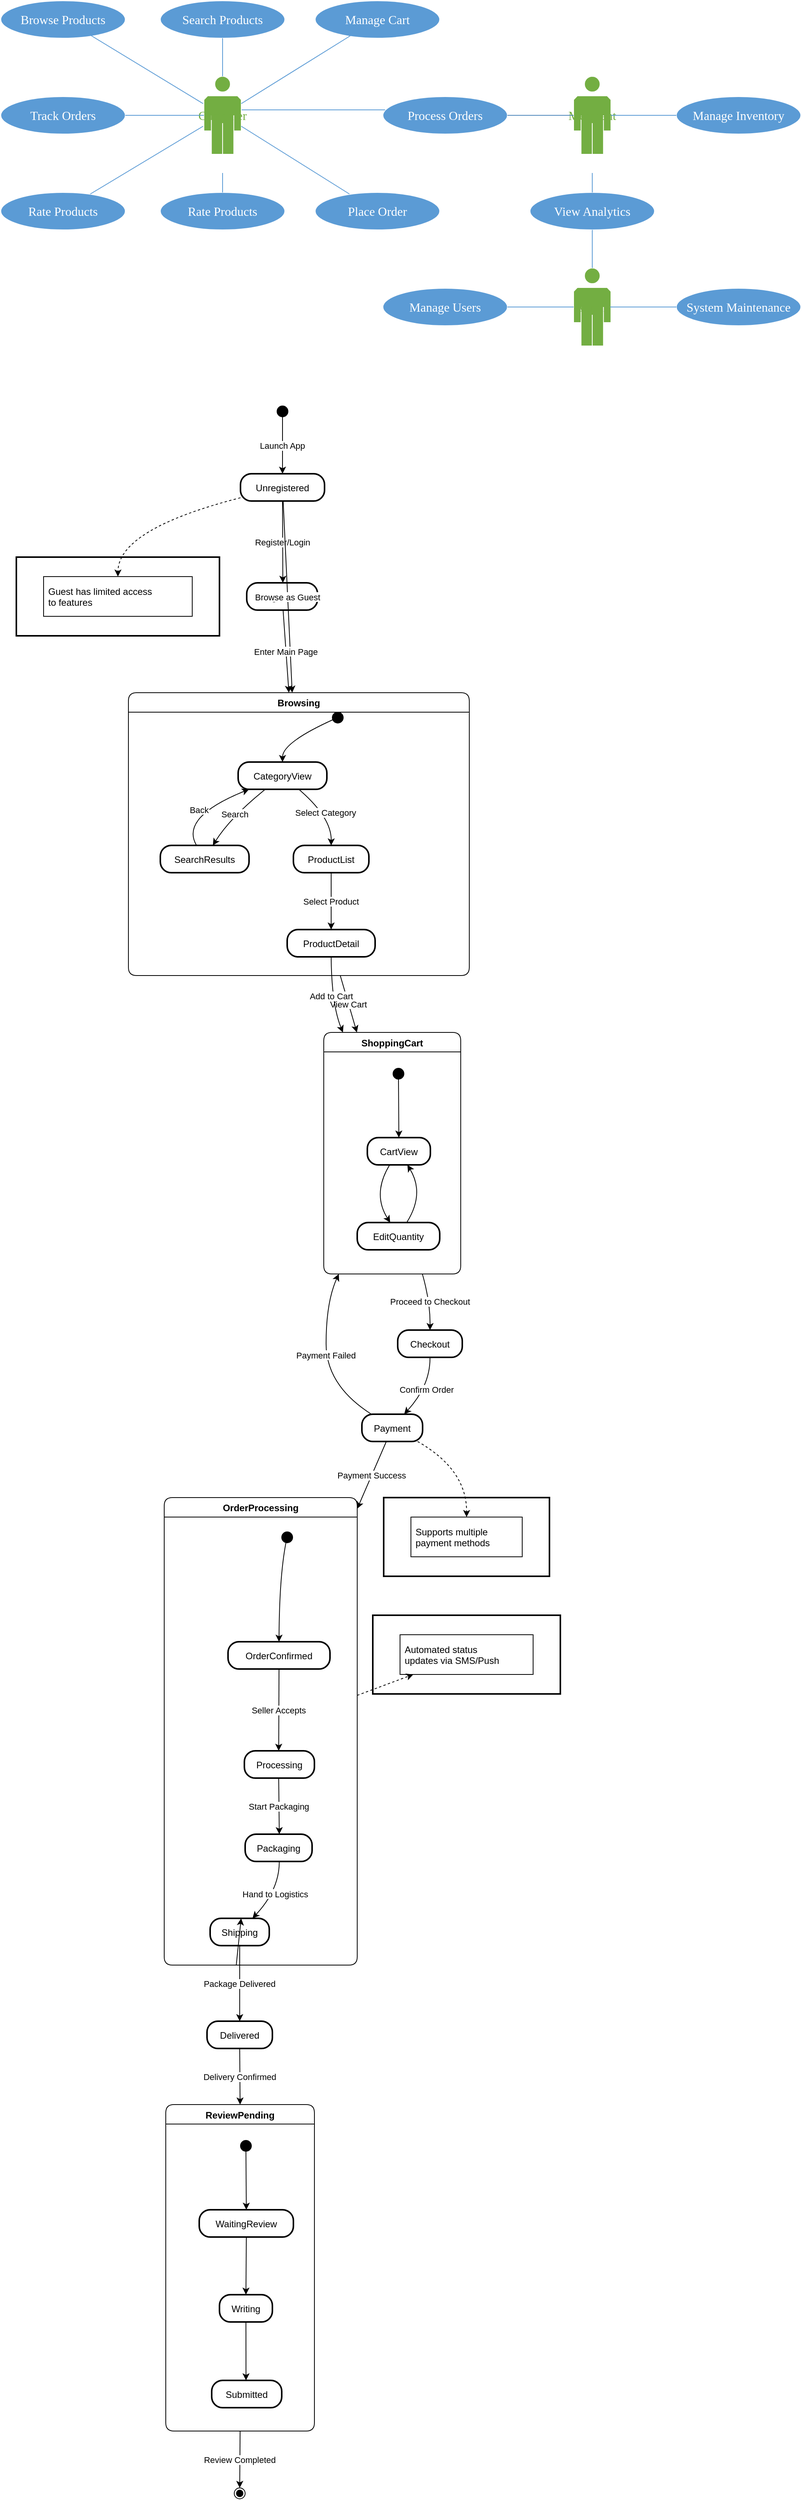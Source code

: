 <mxfile version="24.8.2">
  <diagram name="第 1 页" id="wwY3xmJCHLe45yV9o_6J">
    <mxGraphModel dx="1260" dy="1036" grid="1" gridSize="10" guides="1" tooltips="1" connect="1" arrows="1" fold="1" page="1" pageScale="1" pageWidth="827" pageHeight="1169" math="0" shadow="0">
      <root>
        <mxCell id="0" />
        <mxCell id="1" parent="0" />
        <mxCell id="V42VJBwkG84j1yjDxVRs-54" style="vsdxID=21;fillColor=none;gradientColor=none;shape=stencil(TY1LDoAgDAWvQnoBcOGu9C4kVCEqEMDf7Y2wYfkmeTNYnEksSs1x49vb6jT44Dj7CoRLzLzmeAZLmEx1hEe8WDwaFIhXw6xAEu4+NDapkcp+6OZ/jzLZsvQB);strokeColor=#5b9bd5;labelBackgroundColor=#ffffff;rounded=0;html=1;whiteSpace=wrap;" parent="1" vertex="1">
          <mxGeometry x="1340" y="700" width="201" height="20" as="geometry" />
        </mxCell>
        <mxCell id="imO23gWqiiUHGOybNOLo-2" value="" style="ellipse;fillColor=strokeColor;" vertex="1" parent="1">
          <mxGeometry x="1395" y="1090" width="14" height="14" as="geometry" />
        </mxCell>
        <mxCell id="imO23gWqiiUHGOybNOLo-3" value="Unregistered" style="rounded=1;arcSize=40;strokeWidth=2" vertex="1" parent="1">
          <mxGeometry x="1348" y="1177" width="108" height="35" as="geometry" />
        </mxCell>
        <mxCell id="imO23gWqiiUHGOybNOLo-4" value="Registered" style="rounded=1;arcSize=40;strokeWidth=2" vertex="1" parent="1">
          <mxGeometry x="1356" y="1317" width="91" height="35" as="geometry" />
        </mxCell>
        <mxCell id="imO23gWqiiUHGOybNOLo-5" value="Browsing" style="swimlane;fontStyle=1;align=center;verticalAlign=middle;startSize=25;container=0;collapsible=0;rounded=1;arcSize=14;dropTarget=0;" vertex="1" parent="1">
          <mxGeometry x="1204" y="1458" width="438" height="363" as="geometry" />
        </mxCell>
        <mxCell id="imO23gWqiiUHGOybNOLo-6" value="" style="ellipse;fillColor=strokeColor;" vertex="1" parent="1">
          <mxGeometry x="1466" y="1483" width="14" height="14" as="geometry" />
        </mxCell>
        <mxCell id="imO23gWqiiUHGOybNOLo-7" value="CategoryView" style="rounded=1;arcSize=40;strokeWidth=2" vertex="1" parent="1">
          <mxGeometry x="1345" y="1547" width="114" height="35" as="geometry" />
        </mxCell>
        <mxCell id="imO23gWqiiUHGOybNOLo-8" value="SearchResults" style="rounded=1;arcSize=40;strokeWidth=2" vertex="1" parent="1">
          <mxGeometry x="1245" y="1654" width="114" height="35" as="geometry" />
        </mxCell>
        <mxCell id="imO23gWqiiUHGOybNOLo-9" value="ProductList" style="rounded=1;arcSize=40;strokeWidth=2" vertex="1" parent="1">
          <mxGeometry x="1416" y="1654" width="97" height="35" as="geometry" />
        </mxCell>
        <mxCell id="imO23gWqiiUHGOybNOLo-10" value="ProductDetail" style="rounded=1;arcSize=40;strokeWidth=2" vertex="1" parent="1">
          <mxGeometry x="1408" y="1762" width="113" height="35" as="geometry" />
        </mxCell>
        <mxCell id="imO23gWqiiUHGOybNOLo-11" value="ShoppingCart" style="swimlane;fontStyle=1;align=center;verticalAlign=middle;startSize=25;container=0;collapsible=0;rounded=1;arcSize=14;dropTarget=0;verticalAlign=top;" vertex="1" parent="1">
          <mxGeometry x="1455" y="1894" width="176" height="310" as="geometry" />
        </mxCell>
        <mxCell id="imO23gWqiiUHGOybNOLo-12" value="" style="ellipse;fillColor=strokeColor;" vertex="1" parent="imO23gWqiiUHGOybNOLo-11">
          <mxGeometry x="89" y="46" width="14" height="14" as="geometry" />
        </mxCell>
        <mxCell id="imO23gWqiiUHGOybNOLo-13" value="CartView" style="rounded=1;arcSize=40;strokeWidth=2" vertex="1" parent="imO23gWqiiUHGOybNOLo-11">
          <mxGeometry x="56" y="135" width="81" height="35" as="geometry" />
        </mxCell>
        <mxCell id="imO23gWqiiUHGOybNOLo-14" value="EditQuantity" style="rounded=1;arcSize=40;strokeWidth=2" vertex="1" parent="imO23gWqiiUHGOybNOLo-11">
          <mxGeometry x="43" y="244" width="106" height="35" as="geometry" />
        </mxCell>
        <mxCell id="imO23gWqiiUHGOybNOLo-15" value="" style="curved=1;startArrow=none;;exitX=0.51;exitY=0.96;entryX=0.5;entryY=-0.01;rounded=0;" edge="1" parent="imO23gWqiiUHGOybNOLo-11" source="imO23gWqiiUHGOybNOLo-12" target="imO23gWqiiUHGOybNOLo-13">
          <mxGeometry relative="1" as="geometry">
            <Array as="points" />
          </mxGeometry>
        </mxCell>
        <mxCell id="imO23gWqiiUHGOybNOLo-16" value="" style="curved=1;startArrow=none;;exitX=0.36;exitY=0.98;entryX=0.4;entryY=0;rounded=0;" edge="1" parent="imO23gWqiiUHGOybNOLo-11" source="imO23gWqiiUHGOybNOLo-13" target="imO23gWqiiUHGOybNOLo-14">
          <mxGeometry relative="1" as="geometry">
            <Array as="points">
              <mxPoint x="62" y="207" />
            </Array>
          </mxGeometry>
        </mxCell>
        <mxCell id="imO23gWqiiUHGOybNOLo-17" value="" style="curved=1;startArrow=none;;exitX=0.6;exitY=0;entryX=0.63;entryY=0.98;rounded=0;" edge="1" parent="imO23gWqiiUHGOybNOLo-11" source="imO23gWqiiUHGOybNOLo-14" target="imO23gWqiiUHGOybNOLo-13">
          <mxGeometry relative="1" as="geometry">
            <Array as="points">
              <mxPoint x="130" y="207" />
            </Array>
          </mxGeometry>
        </mxCell>
        <mxCell id="imO23gWqiiUHGOybNOLo-18" value="Checkout" style="rounded=1;arcSize=40;strokeWidth=2" vertex="1" parent="1">
          <mxGeometry x="1550" y="2276" width="83" height="35" as="geometry" />
        </mxCell>
        <mxCell id="imO23gWqiiUHGOybNOLo-19" value="Payment" style="rounded=1;arcSize=40;strokeWidth=2" vertex="1" parent="1">
          <mxGeometry x="1504" y="2384" width="78" height="35" as="geometry" />
        </mxCell>
        <mxCell id="imO23gWqiiUHGOybNOLo-20" value="OrderProcessing" style="swimlane;fontStyle=1;align=center;verticalAlign=middle;startSize=25;container=0;collapsible=0;rounded=1;arcSize=14;dropTarget=0;" vertex="1" parent="1">
          <mxGeometry x="1250" y="2491" width="248" height="600" as="geometry" />
        </mxCell>
        <mxCell id="imO23gWqiiUHGOybNOLo-21" value="" style="ellipse;fillColor=strokeColor;" vertex="1" parent="1">
          <mxGeometry x="1401" y="2535" width="14" height="14" as="geometry" />
        </mxCell>
        <mxCell id="imO23gWqiiUHGOybNOLo-22" value="OrderConfirmed" style="rounded=1;arcSize=40;strokeWidth=2" vertex="1" parent="1">
          <mxGeometry x="1332" y="2676" width="131" height="35" as="geometry" />
        </mxCell>
        <mxCell id="imO23gWqiiUHGOybNOLo-23" value="Processing" style="rounded=1;arcSize=40;strokeWidth=2" vertex="1" parent="1">
          <mxGeometry x="1353" y="2816" width="90" height="35" as="geometry" />
        </mxCell>
        <mxCell id="imO23gWqiiUHGOybNOLo-24" value="Packaging" style="rounded=1;arcSize=40;strokeWidth=2" vertex="1" parent="1">
          <mxGeometry x="1354" y="2923" width="86" height="35" as="geometry" />
        </mxCell>
        <mxCell id="imO23gWqiiUHGOybNOLo-25" value="Shipping" style="rounded=1;arcSize=40;strokeWidth=2" vertex="1" parent="1">
          <mxGeometry x="1309" y="3031" width="76" height="35" as="geometry" />
        </mxCell>
        <mxCell id="imO23gWqiiUHGOybNOLo-26" value="Delivered" style="rounded=1;arcSize=40;strokeWidth=2" vertex="1" parent="1">
          <mxGeometry x="1305" y="3163" width="84" height="35" as="geometry" />
        </mxCell>
        <mxCell id="imO23gWqiiUHGOybNOLo-27" value="ReviewPending" style="swimlane;fontStyle=1;align=center;verticalAlign=middle;startSize=25;container=0;collapsible=0;rounded=1;arcSize=14;dropTarget=0;verticalAlign=top;" vertex="1" parent="1">
          <mxGeometry x="1252" y="3270" width="191" height="419" as="geometry" />
        </mxCell>
        <mxCell id="imO23gWqiiUHGOybNOLo-28" value="" style="ellipse;fillColor=strokeColor;" vertex="1" parent="imO23gWqiiUHGOybNOLo-27">
          <mxGeometry x="96" y="46" width="14" height="14" as="geometry" />
        </mxCell>
        <mxCell id="imO23gWqiiUHGOybNOLo-29" value="WaitingReview" style="rounded=1;arcSize=40;strokeWidth=2" vertex="1" parent="imO23gWqiiUHGOybNOLo-27">
          <mxGeometry x="43" y="135" width="121" height="35" as="geometry" />
        </mxCell>
        <mxCell id="imO23gWqiiUHGOybNOLo-30" value="Writing" style="rounded=1;arcSize=40;strokeWidth=2" vertex="1" parent="imO23gWqiiUHGOybNOLo-27">
          <mxGeometry x="69" y="244" width="68" height="35" as="geometry" />
        </mxCell>
        <mxCell id="imO23gWqiiUHGOybNOLo-31" value="Submitted" style="rounded=1;arcSize=40;strokeWidth=2" vertex="1" parent="imO23gWqiiUHGOybNOLo-27">
          <mxGeometry x="59" y="354" width="90" height="35" as="geometry" />
        </mxCell>
        <mxCell id="imO23gWqiiUHGOybNOLo-32" value="" style="curved=1;startArrow=none;;exitX=0.52;exitY=0.96;entryX=0.5;entryY=-0.01;rounded=0;" edge="1" parent="imO23gWqiiUHGOybNOLo-27" source="imO23gWqiiUHGOybNOLo-28" target="imO23gWqiiUHGOybNOLo-29">
          <mxGeometry relative="1" as="geometry">
            <Array as="points" />
          </mxGeometry>
        </mxCell>
        <mxCell id="imO23gWqiiUHGOybNOLo-33" value="" style="curved=1;startArrow=none;;exitX=0.5;exitY=0.98;entryX=0.5;entryY=0;rounded=0;" edge="1" parent="imO23gWqiiUHGOybNOLo-27" source="imO23gWqiiUHGOybNOLo-29" target="imO23gWqiiUHGOybNOLo-30">
          <mxGeometry relative="1" as="geometry">
            <Array as="points" />
          </mxGeometry>
        </mxCell>
        <mxCell id="imO23gWqiiUHGOybNOLo-34" value="" style="curved=1;startArrow=none;;exitX=0.5;exitY=1;entryX=0.49;entryY=0;rounded=0;" edge="1" parent="imO23gWqiiUHGOybNOLo-27" source="imO23gWqiiUHGOybNOLo-30" target="imO23gWqiiUHGOybNOLo-31">
          <mxGeometry relative="1" as="geometry">
            <Array as="points" />
          </mxGeometry>
        </mxCell>
        <mxCell id="imO23gWqiiUHGOybNOLo-35" value="" style="ellipse;shape=endState;fillColor=strokeColor;" vertex="1" parent="1">
          <mxGeometry x="1340" y="3762" width="14" height="14" as="geometry" />
        </mxCell>
        <mxCell id="imO23gWqiiUHGOybNOLo-36" value="Guest has limited access&#xa;        to features" style="whiteSpace=wrap;strokeWidth=2;" vertex="1" parent="1">
          <mxGeometry x="1060" y="1284" width="261" height="101" as="geometry" />
        </mxCell>
        <mxCell id="imO23gWqiiUHGOybNOLo-37" value="Guest has limited access&#xa;        to features" style="align=left;spacingLeft=4;" vertex="1" parent="1">
          <mxGeometry x="1095" y="1309" width="191" height="51" as="geometry" />
        </mxCell>
        <mxCell id="imO23gWqiiUHGOybNOLo-38" value="Supports multiple&#xa;        payment methods" style="whiteSpace=wrap;strokeWidth=2;" vertex="1" parent="1">
          <mxGeometry x="1532" y="2491" width="213" height="101" as="geometry" />
        </mxCell>
        <mxCell id="imO23gWqiiUHGOybNOLo-39" value="Supports multiple&#xa;        payment methods" style="align=left;spacingLeft=4;" vertex="1" parent="1">
          <mxGeometry x="1567" y="2516" width="143" height="51" as="geometry" />
        </mxCell>
        <mxCell id="imO23gWqiiUHGOybNOLo-40" value="Automated status&#xa;        updates via SMS/Push" style="whiteSpace=wrap;strokeWidth=2;" vertex="1" parent="1">
          <mxGeometry x="1518" y="2642" width="241" height="101" as="geometry" />
        </mxCell>
        <mxCell id="imO23gWqiiUHGOybNOLo-41" value="Automated status&#xa;        updates via SMS/Push" style="align=left;spacingLeft=4;" vertex="1" parent="1">
          <mxGeometry x="1553" y="2667" width="171" height="51" as="geometry" />
        </mxCell>
        <mxCell id="imO23gWqiiUHGOybNOLo-42" value="Launch App" style="curved=1;startArrow=none;;exitX=0.51;exitY=1;entryX=0.5;entryY=-0.01;rounded=0;" edge="1" parent="1" source="imO23gWqiiUHGOybNOLo-2" target="imO23gWqiiUHGOybNOLo-3">
          <mxGeometry relative="1" as="geometry">
            <Array as="points" />
          </mxGeometry>
        </mxCell>
        <mxCell id="imO23gWqiiUHGOybNOLo-43" value="Register/Login" style="curved=1;startArrow=none;;exitX=0.5;exitY=0.98;entryX=0.51;entryY=0.01;rounded=0;" edge="1" parent="1" source="imO23gWqiiUHGOybNOLo-3" target="imO23gWqiiUHGOybNOLo-4">
          <mxGeometry relative="1" as="geometry">
            <Array as="points" />
          </mxGeometry>
        </mxCell>
        <mxCell id="imO23gWqiiUHGOybNOLo-44" value="" style="curved=1;startArrow=none;;exitX=-0.02;exitY=0.72;entryX=0.5;entryY=0;rounded=0;" edge="1" parent="1" source="imO23gWqiiUHGOybNOLo-6" target="imO23gWqiiUHGOybNOLo-7">
          <mxGeometry relative="1" as="geometry">
            <Array as="points">
              <mxPoint x="1402" y="1522" />
            </Array>
          </mxGeometry>
        </mxCell>
        <mxCell id="imO23gWqiiUHGOybNOLo-45" value="Search" style="curved=1;startArrow=none;;exitX=0.31;exitY=0.99;entryX=0.59;entryY=0.01;rounded=0;" edge="1" parent="1" source="imO23gWqiiUHGOybNOLo-7" target="imO23gWqiiUHGOybNOLo-8">
          <mxGeometry relative="1" as="geometry">
            <Array as="points">
              <mxPoint x="1335" y="1618" />
            </Array>
          </mxGeometry>
        </mxCell>
        <mxCell id="imO23gWqiiUHGOybNOLo-46" value="Back" style="curved=1;startArrow=none;;exitX=0.41;exitY=0.01;entryX=0.13;entryY=0.99;rounded=0;" edge="1" parent="1" source="imO23gWqiiUHGOybNOLo-8" target="imO23gWqiiUHGOybNOLo-7">
          <mxGeometry relative="1" as="geometry">
            <Array as="points">
              <mxPoint x="1270" y="1618" />
            </Array>
          </mxGeometry>
        </mxCell>
        <mxCell id="imO23gWqiiUHGOybNOLo-47" value="Select Category" style="curved=1;startArrow=none;;exitX=0.68;exitY=0.99;entryX=0.5;entryY=0.01;rounded=0;" edge="1" parent="1" source="imO23gWqiiUHGOybNOLo-7" target="imO23gWqiiUHGOybNOLo-9">
          <mxGeometry relative="1" as="geometry">
            <Array as="points">
              <mxPoint x="1465" y="1618" />
            </Array>
          </mxGeometry>
        </mxCell>
        <mxCell id="imO23gWqiiUHGOybNOLo-48" value="Select Product" style="curved=1;startArrow=none;;exitX=0.5;exitY=1;entryX=0.5;entryY=-0.01;rounded=0;" edge="1" parent="1" source="imO23gWqiiUHGOybNOLo-9" target="imO23gWqiiUHGOybNOLo-10">
          <mxGeometry relative="1" as="geometry">
            <Array as="points" />
          </mxGeometry>
        </mxCell>
        <mxCell id="imO23gWqiiUHGOybNOLo-49" value="Confirm Order" style="curved=1;startArrow=none;;exitX=0.5;exitY=1;entryX=0.7;entryY=-0.01;rounded=0;" edge="1" parent="1" source="imO23gWqiiUHGOybNOLo-18" target="imO23gWqiiUHGOybNOLo-19">
          <mxGeometry relative="1" as="geometry">
            <Array as="points">
              <mxPoint x="1592" y="2347" />
            </Array>
          </mxGeometry>
        </mxCell>
        <mxCell id="imO23gWqiiUHGOybNOLo-50" value="" style="curved=1;startArrow=none;;exitX=0.37;exitY=0.97;entryX=0.5;entryY=-0.01;rounded=0;" edge="1" parent="1" source="imO23gWqiiUHGOybNOLo-21" target="imO23gWqiiUHGOybNOLo-22">
          <mxGeometry relative="1" as="geometry">
            <Array as="points">
              <mxPoint x="1398" y="2592" />
            </Array>
          </mxGeometry>
        </mxCell>
        <mxCell id="imO23gWqiiUHGOybNOLo-51" value="Seller Accepts" style="curved=1;startArrow=none;;exitX=0.5;exitY=0.98;entryX=0.49;entryY=0;rounded=0;" edge="1" parent="1" source="imO23gWqiiUHGOybNOLo-22" target="imO23gWqiiUHGOybNOLo-23">
          <mxGeometry relative="1" as="geometry">
            <Array as="points" />
          </mxGeometry>
        </mxCell>
        <mxCell id="imO23gWqiiUHGOybNOLo-52" value="Start Packaging" style="curved=1;startArrow=none;;exitX=0.49;exitY=0.99;entryX=0.51;entryY=0.01;rounded=0;" edge="1" parent="1" source="imO23gWqiiUHGOybNOLo-23" target="imO23gWqiiUHGOybNOLo-24">
          <mxGeometry relative="1" as="geometry">
            <Array as="points" />
          </mxGeometry>
        </mxCell>
        <mxCell id="imO23gWqiiUHGOybNOLo-53" value="Hand to Logistics" style="curved=1;startArrow=none;;exitX=0.51;exitY=1;entryX=0.72;entryY=-0.01;rounded=0;" edge="1" parent="1" source="imO23gWqiiUHGOybNOLo-24" target="imO23gWqiiUHGOybNOLo-25">
          <mxGeometry relative="1" as="geometry">
            <Array as="points">
              <mxPoint x="1398" y="2994" />
            </Array>
          </mxGeometry>
        </mxCell>
        <mxCell id="imO23gWqiiUHGOybNOLo-54" value="Package Delivered" style="curved=1;startArrow=none;;exitX=0.5;exitY=0.98;entryX=0.5;entryY=0;rounded=0;" edge="1" parent="1" source="imO23gWqiiUHGOybNOLo-25" target="imO23gWqiiUHGOybNOLo-26">
          <mxGeometry relative="1" as="geometry">
            <Array as="points" />
          </mxGeometry>
        </mxCell>
        <mxCell id="imO23gWqiiUHGOybNOLo-55" value="" style="curved=1;dashed=1;startArrow=none;;exitX=0;exitY=0.88;entryX=0.5;entryY=0;rounded=0;" edge="1" parent="1" source="imO23gWqiiUHGOybNOLo-3" target="imO23gWqiiUHGOybNOLo-37">
          <mxGeometry relative="1" as="geometry">
            <Array as="points">
              <mxPoint x="1191" y="1248" />
            </Array>
          </mxGeometry>
        </mxCell>
        <mxCell id="imO23gWqiiUHGOybNOLo-56" value="" style="curved=1;dashed=1;startArrow=none;;exitX=0.9;exitY=0.98;entryX=0.5;entryY=0;rounded=0;" edge="1" parent="1" source="imO23gWqiiUHGOybNOLo-19" target="imO23gWqiiUHGOybNOLo-39">
          <mxGeometry relative="1" as="geometry">
            <Array as="points">
              <mxPoint x="1639" y="2455" />
            </Array>
          </mxGeometry>
        </mxCell>
        <mxCell id="imO23gWqiiUHGOybNOLo-57" value="Browse as Guest" style="curved=1;startArrow=none;;rounded=0;" edge="1" parent="1" source="imO23gWqiiUHGOybNOLo-3" target="imO23gWqiiUHGOybNOLo-5">
          <mxGeometry relative="1" as="geometry">
            <Array as="points" />
          </mxGeometry>
        </mxCell>
        <mxCell id="imO23gWqiiUHGOybNOLo-58" value="Enter Main Page" style="curved=1;startArrow=none;;rounded=0;" edge="1" parent="1" source="imO23gWqiiUHGOybNOLo-4" target="imO23gWqiiUHGOybNOLo-5">
          <mxGeometry relative="1" as="geometry">
            <Array as="points" />
          </mxGeometry>
        </mxCell>
        <mxCell id="imO23gWqiiUHGOybNOLo-59" value="View Cart" style="curved=1;startArrow=none;;rounded=0;" edge="1" parent="1" source="imO23gWqiiUHGOybNOLo-5" target="imO23gWqiiUHGOybNOLo-11">
          <mxGeometry relative="1" as="geometry">
            <Array as="points" />
          </mxGeometry>
        </mxCell>
        <mxCell id="imO23gWqiiUHGOybNOLo-60" value="Add to Cart" style="curved=1;startArrow=none;;exitX=0.5;exitY=0.98;entryX=0.14;entryY=0;rounded=0;" edge="1" parent="1" source="imO23gWqiiUHGOybNOLo-10" target="imO23gWqiiUHGOybNOLo-11">
          <mxGeometry relative="1" as="geometry">
            <Array as="points">
              <mxPoint x="1465" y="1858" />
            </Array>
          </mxGeometry>
        </mxCell>
        <mxCell id="imO23gWqiiUHGOybNOLo-61" value="Proceed to Checkout" style="curved=1;startArrow=none;;exitX=0.72;exitY=1;entryX=0.5;entryY=0.01;rounded=0;" edge="1" parent="1" source="imO23gWqiiUHGOybNOLo-11" target="imO23gWqiiUHGOybNOLo-18">
          <mxGeometry relative="1" as="geometry">
            <Array as="points">
              <mxPoint x="1592" y="2240" />
            </Array>
          </mxGeometry>
        </mxCell>
        <mxCell id="imO23gWqiiUHGOybNOLo-62" value="Payment Failed" style="curved=1;startArrow=none;;exitX=0.15;exitY=-0.01;entryX=0.11;entryY=1;rounded=0;" edge="1" parent="1" source="imO23gWqiiUHGOybNOLo-19" target="imO23gWqiiUHGOybNOLo-11">
          <mxGeometry relative="1" as="geometry">
            <Array as="points">
              <mxPoint x="1458" y="2347" />
              <mxPoint x="1458" y="2240" />
            </Array>
          </mxGeometry>
        </mxCell>
        <mxCell id="imO23gWqiiUHGOybNOLo-63" value="Payment Success" style="curved=1;startArrow=none;;rounded=0;" edge="1" parent="1" source="imO23gWqiiUHGOybNOLo-19" target="imO23gWqiiUHGOybNOLo-20">
          <mxGeometry relative="1" as="geometry">
            <Array as="points" />
          </mxGeometry>
        </mxCell>
        <mxCell id="imO23gWqiiUHGOybNOLo-64" value="" style="curved=1;startArrow=none;;rounded=0;" edge="1" parent="1" source="imO23gWqiiUHGOybNOLo-20" target="imO23gWqiiUHGOybNOLo-25">
          <mxGeometry relative="1" as="geometry">
            <Array as="points" />
          </mxGeometry>
        </mxCell>
        <mxCell id="imO23gWqiiUHGOybNOLo-65" value="Delivery Confirmed" style="curved=1;startArrow=none;;exitX=0.5;exitY=0.99;entryX=0.5;entryY=0;rounded=0;" edge="1" parent="1" source="imO23gWqiiUHGOybNOLo-26" target="imO23gWqiiUHGOybNOLo-27">
          <mxGeometry relative="1" as="geometry">
            <Array as="points" />
          </mxGeometry>
        </mxCell>
        <mxCell id="imO23gWqiiUHGOybNOLo-66" value="Review Completed" style="curved=1;startArrow=none;;exitX=0.5;exitY=1;entryX=0.51;entryY=0.03;rounded=0;" edge="1" parent="1" source="imO23gWqiiUHGOybNOLo-27" target="imO23gWqiiUHGOybNOLo-35">
          <mxGeometry relative="1" as="geometry">
            <Array as="points" />
          </mxGeometry>
        </mxCell>
        <mxCell id="imO23gWqiiUHGOybNOLo-67" value="" style="curved=1;dashed=1;startArrow=none;;rounded=0;" edge="1" parent="1" source="imO23gWqiiUHGOybNOLo-20" target="imO23gWqiiUHGOybNOLo-41">
          <mxGeometry relative="1" as="geometry">
            <Array as="points" />
          </mxGeometry>
        </mxCell>
        <mxCell id="V42VJBwkG84j1yjDxVRs-23" parent="0" />
        <mxCell id="V42VJBwkG84j1yjDxVRs-24" value="&lt;font style=&quot;font-size:16px;font-family:SimSun;color:#73ae42;direction:ltr;letter-spacing:0px;line-height:120.0%;opacity:1&quot;&gt;Customer&#xa;&lt;/font&gt;" style="verticalAlign=middle;align=center;vsdxID=1;fillColor=#73ae42;gradientColor=none;shape=stencil(nZJdDoIwEISv0uw7v4JCUnqXRgs0VkqWKnh7KagBU4nxsV+n29nJ0K7mrSCdQX0WvTyZugDZ1AKlAUZLjaJCfW1OjLbc1Ixe9E2QoYA4BHIvIApDCBhVslnS1AUPK/id7VYsmmGcLmHugtaK673rp2wDpi74sWe6Rfc/SNfxvUPN/Wj/vLCc45HgtISfxEDQugMrPIR+lryEZPD4IDsPteFG6mYKUnGshDcO8ErFq1EHpOuFaJ/H7fErH3+PD+bGlFKpuV6WLRsVTN1jDw==);strokeColor=#ffffff;labelBackgroundColor=none;rounded=0;html=1;whiteSpace=wrap;" parent="V42VJBwkG84j1yjDxVRs-23" vertex="1">
          <mxGeometry x="1301" y="667" width="48" height="100" as="geometry" />
        </mxCell>
        <mxCell id="V42VJBwkG84j1yjDxVRs-25" value="&lt;font style=&quot;font-size:16px;font-family:SimSun;color:#73ae42;direction:ltr;letter-spacing:0px;line-height:120.0%;opacity:1&quot;&gt;Merchant&#xa;&lt;/font&gt;" style="verticalAlign=middle;align=center;vsdxID=2;fillColor=#73ae42;gradientColor=none;shape=stencil(nZJdDoIwEISv0uw7v4JCUnqXRgs0VkqWKnh7KagBU4nxsV+n29nJ0K7mrSCdQX0WvTyZugDZ1AKlAUZLjaJCfW1OjLbc1Ixe9E2QoYA4BHIvIApDCBhVslnS1AUPK/id7VYsmmGcLmHugtaK673rp2wDpi74sWe6Rfc/SNfxvUPN/Wj/vLCc45HgtISfxEDQugMrPIR+lryEZPD4IDsPteFG6mYKUnGshDcO8ErFq1EHpOuFaJ/H7fErH3+PD+bGlFKpuV6WLRsVTN1jDw==);strokeColor=#ffffff;labelBackgroundColor=none;rounded=0;html=1;whiteSpace=wrap;" parent="V42VJBwkG84j1yjDxVRs-23" vertex="1">
          <mxGeometry x="1776" y="667" width="48" height="100" as="geometry" />
        </mxCell>
        <mxCell id="V42VJBwkG84j1yjDxVRs-26" value="&lt;font style=&quot;font-size:16px;font-family:SimSun;color:#73ae42;direction:ltr;letter-spacing:0px;line-height:120.0%;opacity:1&quot;&gt;Admin&#xa;&lt;/font&gt;" style="verticalAlign=middle;align=center;vsdxID=3;fillColor=#73ae42;gradientColor=none;shape=stencil(nZJdDoIwEISv0uw7v4JCUnqXRgs0VkqWKnh7KagBU4nxsV+n29nJ0K7mrSCdQX0WvTyZugDZ1AKlAUZLjaJCfW1OjLbc1Ixe9E2QoYA4BHIvIApDCBhVslnS1AUPK/id7VYsmmGcLmHugtaK673rp2wDpi74sWe6Rfc/SNfxvUPN/Wj/vLCc45HgtISfxEDQugMrPIR+lryEZPD4IDsPteFG6mYKUnGshDcO8ErFq1EHpOuFaJ/H7fErH3+PD+bGlFKpuV6WLRsVTN1jDw==);strokeColor=#ffffff;labelBackgroundColor=none;rounded=0;html=1;whiteSpace=wrap;" parent="V42VJBwkG84j1yjDxVRs-23" vertex="1">
          <mxGeometry x="1776" y="913" width="48" height="100" as="geometry" />
        </mxCell>
        <mxCell id="V42VJBwkG84j1yjDxVRs-27" value="&lt;font style=&quot;font-size:16px;font-family:SimSun;color:#ffffff;direction:ltr;letter-spacing:0px;line-height:120.0%;opacity:1&quot;&gt;Browse Products&#xa;&lt;/font&gt;" style="verticalAlign=middle;align=center;vsdxID=4;fillColor=#5b9bd5;gradientColor=none;shape=stencil(pZDBDsIgEER/ZbN3UjTpDfiXjd0WIkKzoG3/vmiN8eTF02ZeZieZMcXTzFCq5CsvYajeYkieJVR0ZszCk+R7GpyZqXpnbvnBsFpUGmGz2GvsnCG5gDR47hFkO26TJ/0xwapoDUVJrlRDThYbiyQTq/asxkhT8yOUhXl+y1/R6v/k7ig0hhiP9k/2Xbh7TeN2);strokeColor=#ffffff;labelBackgroundColor=none;rounded=0;html=1;whiteSpace=wrap;" parent="V42VJBwkG84j1yjDxVRs-23" vertex="1">
          <mxGeometry x="1040" y="570" width="160" height="48" as="geometry" />
        </mxCell>
        <mxCell id="V42VJBwkG84j1yjDxVRs-28" value="&lt;font style=&quot;font-size:16px;font-family:SimSun;color:#ffffff;direction:ltr;letter-spacing:0px;line-height:120.0%;opacity:1&quot;&gt;Search Products&#xa;&lt;/font&gt;" style="verticalAlign=middle;align=center;vsdxID=5;fillColor=#5b9bd5;gradientColor=none;shape=stencil(pZDBDsIgEER/ZbN3UjTpDfiXjd0WIkKzoG3/vmiN8eTF02ZeZieZMcXTzFCq5CsvYajeYkieJVR0ZszCk+R7GpyZqXpnbvnBsFpUGmGz2GvsnCG5gDR47hFkO26TJ/0xwapoDUVJrlRDThYbiyQTq/asxkhT8yOUhXl+y1/R6v/k7ig0hhiP9k/2Xbh7TeN2);strokeColor=#ffffff;labelBackgroundColor=none;rounded=0;html=1;whiteSpace=wrap;" parent="V42VJBwkG84j1yjDxVRs-23" vertex="1">
          <mxGeometry x="1245" y="570" width="160" height="48" as="geometry" />
        </mxCell>
        <mxCell id="V42VJBwkG84j1yjDxVRs-29" value="&lt;font style=&quot;font-size:16px;font-family:SimSun;color:#ffffff;direction:ltr;letter-spacing:0px;line-height:120.0%;opacity:1&quot;&gt;Manage Cart&#xa;&lt;/font&gt;" style="verticalAlign=middle;align=center;vsdxID=6;fillColor=#5b9bd5;gradientColor=none;shape=stencil(pZDBDsIgEER/ZbN3UjTpDfiXjd0WIkKzoG3/vmiN8eTF02ZeZieZMcXTzFCq5CsvYajeYkieJVR0ZszCk+R7GpyZqXpnbvnBsFpUGmGz2GvsnCG5gDR47hFkO26TJ/0xwapoDUVJrlRDThYbiyQTq/asxkhT8yOUhXl+y1/R6v/k7ig0hhiP9k/2Xbh7TeN2);strokeColor=#ffffff;labelBackgroundColor=none;rounded=0;html=1;whiteSpace=wrap;" parent="V42VJBwkG84j1yjDxVRs-23" vertex="1">
          <mxGeometry x="1444" y="570" width="160" height="48" as="geometry" />
        </mxCell>
        <mxCell id="V42VJBwkG84j1yjDxVRs-30" value="&lt;font style=&quot;font-size:16px;font-family:SimSun;color:#ffffff;direction:ltr;letter-spacing:0px;line-height:120.0%;opacity:1&quot;&gt;Place Order&#xa;&lt;/font&gt;" style="verticalAlign=middle;align=center;vsdxID=7;fillColor=#5b9bd5;gradientColor=none;shape=stencil(pZDBDsIgEER/ZbN3UjTpDfiXjd0WIkKzoG3/vmiN8eTF02ZeZieZMcXTzFCq5CsvYajeYkieJVR0ZszCk+R7GpyZqXpnbvnBsFpUGmGz2GvsnCG5gDR47hFkO26TJ/0xwapoDUVJrlRDThYbiyQTq/asxkhT8yOUhXl+y1/R6v/k7ig0hhiP9k/2Xbh7TeN2);strokeColor=#ffffff;labelBackgroundColor=none;rounded=0;html=1;whiteSpace=wrap;" parent="V42VJBwkG84j1yjDxVRs-23" vertex="1">
          <mxGeometry x="1444" y="816" width="160" height="48" as="geometry" />
        </mxCell>
        <mxCell id="V42VJBwkG84j1yjDxVRs-31" value="&lt;font style=&quot;font-size:16px;font-family:SimSun;color:#ffffff;direction:ltr;letter-spacing:0px;line-height:120.0%;opacity:1&quot;&gt;Track Orders&#xa;&lt;/font&gt;" style="verticalAlign=middle;align=center;vsdxID=8;fillColor=#5b9bd5;gradientColor=none;shape=stencil(pZDBDsIgEER/ZbN3UjTpDfiXjd0WIkKzoG3/vmiN8eTF02ZeZieZMcXTzFCq5CsvYajeYkieJVR0ZszCk+R7GpyZqXpnbvnBsFpUGmGz2GvsnCG5gDR47hFkO26TJ/0xwapoDUVJrlRDThYbiyQTq/asxkhT8yOUhXl+y1/R6v/k7ig0hhiP9k/2Xbh7TeN2);strokeColor=#ffffff;labelBackgroundColor=none;rounded=0;html=1;whiteSpace=wrap;" parent="V42VJBwkG84j1yjDxVRs-23" vertex="1">
          <mxGeometry x="1040" y="693" width="160" height="48" as="geometry" />
        </mxCell>
        <mxCell id="V42VJBwkG84j1yjDxVRs-32" value="&lt;font style=&quot;font-size:16px;font-family:SimSun;color:#ffffff;direction:ltr;letter-spacing:0px;line-height:120.0%;opacity:1&quot;&gt;Rate Products&#xa;&lt;/font&gt;" style="verticalAlign=middle;align=center;vsdxID=9;fillColor=#5b9bd5;gradientColor=none;shape=stencil(pZDBDsIgEER/ZbN3UjTpDfiXjd0WIkKzoG3/vmiN8eTF02ZeZieZMcXTzFCq5CsvYajeYkieJVR0ZszCk+R7GpyZqXpnbvnBsFpUGmGz2GvsnCG5gDR47hFkO26TJ/0xwapoDUVJrlRDThYbiyQTq/asxkhT8yOUhXl+y1/R6v/k7ig0hhiP9k/2Xbh7TeN2);strokeColor=#ffffff;labelBackgroundColor=none;rounded=0;html=1;whiteSpace=wrap;" parent="V42VJBwkG84j1yjDxVRs-23" vertex="1">
          <mxGeometry x="1040" y="816" width="160" height="48" as="geometry" />
        </mxCell>
        <mxCell id="V42VJBwkG84j1yjDxVRs-33" value="&lt;font style=&quot;font-size:16px;font-family:SimSun;color:#ffffff;direction:ltr;letter-spacing:0px;line-height:120.0%;opacity:1&quot;&gt;Rate Products&#xa;&lt;/font&gt;" style="verticalAlign=middle;align=center;vsdxID=10;fillColor=#5b9bd5;gradientColor=none;shape=stencil(pZDBDsIgEER/ZbN3UjTpDfiXjd0WIkKzoG3/vmiN8eTF02ZeZieZMcXTzFCq5CsvYajeYkieJVR0ZszCk+R7GpyZqXpnbvnBsFpUGmGz2GvsnCG5gDR47hFkO26TJ/0xwapoDUVJrlRDThYbiyQTq/asxkhT8yOUhXl+y1/R6v/k7ig0hhiP9k/2Xbh7TeN2);strokeColor=#ffffff;labelBackgroundColor=none;rounded=0;html=1;whiteSpace=wrap;" parent="V42VJBwkG84j1yjDxVRs-23" vertex="1">
          <mxGeometry x="1245" y="816" width="160" height="48" as="geometry" />
        </mxCell>
        <mxCell id="V42VJBwkG84j1yjDxVRs-34" value="&lt;font style=&quot;font-size:16px;font-family:SimSun;color:#ffffff;direction:ltr;letter-spacing:0px;line-height:120.0%;opacity:1&quot;&gt;Manage Inventory&#xa;&lt;/font&gt;" style="verticalAlign=middle;align=center;vsdxID=56;fillColor=#5b9bd5;gradientColor=none;shape=stencil(pZDBDsIgEER/ZbN3UjTpDfiXjd0WIkKzoG3/vmiN8eTF02ZeZieZMcXTzFCq5CsvYajeYkieJVR0ZszCk+R7GpyZqXpnbvnBsFpUGmGz2GvsnCG5gDR47hFkO26TJ/0xwapoDUVJrlRDThYbiyQTq/asxkhT8yOUhXl+y1/R6v/k7ig0hhiP9k/2Xbh7TeN2);strokeColor=#ffffff;labelBackgroundColor=none;rounded=0;html=1;whiteSpace=wrap;" parent="V42VJBwkG84j1yjDxVRs-23" vertex="1">
          <mxGeometry x="1908" y="693" width="160" height="48" as="geometry" />
        </mxCell>
        <mxCell id="V42VJBwkG84j1yjDxVRs-35" value="&lt;font style=&quot;font-size:16px;font-family:SimSun;color:#ffffff;direction:ltr;letter-spacing:0px;line-height:120.0%;opacity:1&quot;&gt;Process Orders&#xa;&lt;/font&gt;" style="verticalAlign=middle;align=center;vsdxID=57;fillColor=#5b9bd5;gradientColor=none;shape=stencil(pZDBDsIgEER/ZbN3UjTpDfiXjd0WIkKzoG3/vmiN8eTF02ZeZieZMcXTzFCq5CsvYajeYkieJVR0ZszCk+R7GpyZqXpnbvnBsFpUGmGz2GvsnCG5gDR47hFkO26TJ/0xwapoDUVJrlRDThYbiyQTq/asxkhT8yOUhXl+y1/R6v/k7ig0hhiP9k/2Xbh7TeN2);strokeColor=#ffffff;labelBackgroundColor=none;rounded=0;html=1;whiteSpace=wrap;" parent="V42VJBwkG84j1yjDxVRs-23" vertex="1">
          <mxGeometry x="1531" y="693" width="160" height="48" as="geometry" />
        </mxCell>
        <mxCell id="V42VJBwkG84j1yjDxVRs-36" value="&lt;font style=&quot;font-size:16px;font-family:SimSun;color:#ffffff;direction:ltr;letter-spacing:0px;line-height:120.0%;opacity:1&quot;&gt;View Analytics&#xa;&lt;/font&gt;" style="verticalAlign=middle;align=center;vsdxID=58;fillColor=#5b9bd5;gradientColor=none;shape=stencil(pZDBDsIgEER/ZbN3UjTpDfiXjd0WIkKzoG3/vmiN8eTF02ZeZieZMcXTzFCq5CsvYajeYkieJVR0ZszCk+R7GpyZqXpnbvnBsFpUGmGz2GvsnCG5gDR47hFkO26TJ/0xwapoDUVJrlRDThYbiyQTq/asxkhT8yOUhXl+y1/R6v/k7ig0hhiP9k/2Xbh7TeN2);strokeColor=#ffffff;labelBackgroundColor=none;rounded=0;html=1;whiteSpace=wrap;" parent="V42VJBwkG84j1yjDxVRs-23" vertex="1">
          <mxGeometry x="1720" y="816" width="160" height="48" as="geometry" />
        </mxCell>
        <mxCell id="V42VJBwkG84j1yjDxVRs-37" value="&lt;font style=&quot;font-size:16px;font-family:SimSun;color:#ffffff;direction:ltr;letter-spacing:0px;line-height:120.0%;opacity:1&quot;&gt;Manage Users&#xa;&lt;/font&gt;" style="verticalAlign=middle;align=center;vsdxID=59;fillColor=#5b9bd5;gradientColor=none;shape=stencil(pZDBDsIgEER/ZbN3UjTpDfiXjd0WIkKzoG3/vmiN8eTF02ZeZieZMcXTzFCq5CsvYajeYkieJVR0ZszCk+R7GpyZqXpnbvnBsFpUGmGz2GvsnCG5gDR47hFkO26TJ/0xwapoDUVJrlRDThYbiyQTq/asxkhT8yOUhXl+y1/R6v/k7ig0hhiP9k/2Xbh7TeN2);strokeColor=#ffffff;labelBackgroundColor=none;rounded=0;html=1;whiteSpace=wrap;" parent="V42VJBwkG84j1yjDxVRs-23" vertex="1">
          <mxGeometry x="1531" y="939" width="160" height="48" as="geometry" />
        </mxCell>
        <mxCell id="V42VJBwkG84j1yjDxVRs-38" value="&lt;font style=&quot;font-size:16px;font-family:SimSun;color:#ffffff;direction:ltr;letter-spacing:0px;line-height:120.0%;opacity:1&quot;&gt;System Maintenance&#xa;&lt;/font&gt;" style="verticalAlign=middle;align=center;vsdxID=60;fillColor=#5b9bd5;gradientColor=none;shape=stencil(pZDBDsIgEER/ZbN3UjTpDfiXjd0WIkKzoG3/vmiN8eTF02ZeZieZMcXTzFCq5CsvYajeYkieJVR0ZszCk+R7GpyZqXpnbvnBsFpUGmGz2GvsnCG5gDR47hFkO26TJ/0xwapoDUVJrlRDThYbiyQTq/asxkhT8yOUhXl+y1/R6v/k7ig0hhiP9k/2Xbh7TeN2);strokeColor=#ffffff;labelBackgroundColor=none;rounded=0;html=1;whiteSpace=wrap;" parent="V42VJBwkG84j1yjDxVRs-23" vertex="1">
          <mxGeometry x="1908" y="939" width="160" height="48" as="geometry" />
        </mxCell>
        <mxCell id="V42VJBwkG84j1yjDxVRs-39" value="连接线" parent="0" />
        <mxCell id="V42VJBwkG84j1yjDxVRs-40" style="vsdxID=11;fillColor=none;gradientColor=none;shape=stencil(TY07DoAgEAWvQrY3YGG37F1IWIWoQAB/tzdKQ/kmeTNYnEksSs1x5cvb6jT44Dj7CoRzzLzkeARLmEx1hHs8WdwaJgXi0TAqBZJw86Gnww9lezT1t3ub/Lv0Ag==);strokeColor=#5b9bd5;labelBackgroundColor=#ffffff;rounded=0;html=1;whiteSpace=wrap;;flipV=1;" parent="V42VJBwkG84j1yjDxVRs-39" vertex="1">
          <mxGeometry x="1315" y="618" width="20" height="49" as="geometry" />
        </mxCell>
        <mxCell id="V42VJBwkG84j1yjDxVRs-41" style="vsdxID=16;fillColor=none;gradientColor=none;shape=stencil(TY1LDoAgDAWvQnoBcF96FxKqNCoQwN/tDbhxOZO8eViDy6xqK2nlS3wLFiQGLtKAcE6Fl5KO6Amza4FwTyer24IB9ViYjAFNuEkcsmPXQ+pv8JU7/2N63NIL);strokeColor=#5b9bd5;labelBackgroundColor=#ffffff;rounded=0;html=1;whiteSpace=wrap;;flipV=1;" parent="V42VJBwkG84j1yjDxVRs-39" vertex="1">
          <mxGeometry x="1155" y="614" width="145" height="88" as="geometry" />
        </mxCell>
        <mxCell id="V42VJBwkG84j1yjDxVRs-42" style="vsdxID=21;fillColor=none;gradientColor=none;shape=stencil(TY1LDoAgDAWvQnoBcOGu9C4kVCEqEMDf7Y2wYfkmeTNYnEksSs1x49vb6jT44Dj7CoRLzLzmeAZLmEx1hEe8WDwaFIhXw6xAEu4+NDapkcp+6OZ/jzLZsvQB);strokeColor=#5b9bd5;labelBackgroundColor=#ffffff;rounded=0;html=1;whiteSpace=wrap;" parent="V42VJBwkG84j1yjDxVRs-39" vertex="1">
          <mxGeometry x="1200" y="707" width="101" height="20" as="geometry" />
        </mxCell>
        <mxCell id="V42VJBwkG84j1yjDxVRs-43" style="vsdxID=26;fillColor=none;gradientColor=none;shape=stencil(TY1LDoAgDAWvQnoBcF96FxKqNCoQwN/tDbhxOZO8eViDy6xqK2nlS3wLFiQGLtKAcE6Fl5KO6Amza4FwTyer24IB9ViYjAFNuEkcsmPXQ+pv8JU7/2N63NIL);strokeColor=#5b9bd5;labelBackgroundColor=#ffffff;rounded=0;html=1;whiteSpace=wrap;" parent="V42VJBwkG84j1yjDxVRs-39" vertex="1">
          <mxGeometry x="1155" y="731" width="145" height="87" as="geometry" />
        </mxCell>
        <mxCell id="V42VJBwkG84j1yjDxVRs-44" style="vsdxID=31;fillColor=none;gradientColor=none;shape=stencil(TY07DoAgEAWvQrY3YGG37F1IWIWoQAB/tzdKQ/kmeTNYnEksSs1x5cvb6jT44Dj7CoRzzLzkeARLmEx1hHs8WdwaJgXi0TAqBZJw86Gnww9lezT1t3ub/Lv0Ag==);strokeColor=#5b9bd5;labelBackgroundColor=#ffffff;rounded=0;html=1;whiteSpace=wrap;;flipV=1;;flipH=1;" parent="V42VJBwkG84j1yjDxVRs-39" vertex="1">
          <mxGeometry x="1315" y="791" width="20" height="25" as="geometry" />
        </mxCell>
        <mxCell id="V42VJBwkG84j1yjDxVRs-45" style="vsdxID=36;fillColor=none;gradientColor=none;shape=stencil(TY07DoAgEAWvQrY3YGG37F1IWIWoQAB/tzdKQ/kmeTNYnEksSs1x5cvb6jT44Dj7CoRzzLzkeARLmEx1hHs8WdwaBgXi0TApkISbDz8cVU9lezT1t3ub/Lv0Ag==);strokeColor=#5b9bd5;labelBackgroundColor=#ffffff;rounded=0;html=1;whiteSpace=wrap;;flipH=1;" parent="V42VJBwkG84j1yjDxVRs-39" vertex="1">
          <mxGeometry x="1823" y="953" width="85" height="20" as="geometry" />
        </mxCell>
        <mxCell id="V42VJBwkG84j1yjDxVRs-46" style="vsdxID=41;fillColor=none;gradientColor=none;shape=stencil(TY07DoAgEAWvQrY3YGG37F1IWIWoQAB/tzdKQ/kmeTNYnEksSs1x5cvb6jT44Dj7CoRzzLzkeARLmEx1hHs8WdwaJgXi0TAqBZJw86Gnww9lezT1t3ub/Lv0Ag==);strokeColor=#5b9bd5;labelBackgroundColor=#ffffff;rounded=0;html=1;whiteSpace=wrap;;flipV=1;" parent="V42VJBwkG84j1yjDxVRs-39" vertex="1">
          <mxGeometry x="1790" y="864" width="20" height="49" as="geometry" />
        </mxCell>
        <mxCell id="V42VJBwkG84j1yjDxVRs-47" style="vsdxID=46;fillColor=none;gradientColor=none;shape=stencil(TY1LDoAgDAWvQnoBcF96FxKqNCoQwN/tDbhxOZO8eViDy6xqK2nlS3wLFiQGLtKAcE6Fl5KO6Amza4FwTyer24IB9ViYjAFNuEkcsmPXQ+pv8JU7/2N63NIL);strokeColor=#5b9bd5;labelBackgroundColor=#ffffff;rounded=0;html=1;whiteSpace=wrap;;flipV=1;" parent="V42VJBwkG84j1yjDxVRs-39" vertex="1">
          <mxGeometry x="1349" y="731" width="139" height="87" as="geometry" />
        </mxCell>
        <mxCell id="V42VJBwkG84j1yjDxVRs-48" style="vsdxID=51;fillColor=none;gradientColor=none;shape=stencil(TY07DoAgEAWvQrY3YL/sXUhYhahAAH+3N0BjOZO8eVicSSxKzXHj29vqNPjgOPsKhEvMvOZ4BkuYTHWER7xYPBomBeLVMCsFknD3oduGTXcpx2KkG/9rsv/SBw==);strokeColor=#5b9bd5;labelBackgroundColor=#ffffff;rounded=0;html=1;whiteSpace=wrap;;flipV=1;;flipH=1;" parent="V42VJBwkG84j1yjDxVRs-39" vertex="1">
          <mxGeometry x="1349" y="615" width="140" height="87" as="geometry" />
        </mxCell>
        <mxCell id="V42VJBwkG84j1yjDxVRs-49" style="vsdxID=182;fillColor=none;gradientColor=none;shape=stencil(TY07DoAgEAWvQrY3YGG37F1IWIWoQAB/tzdKQ/kmeTNYnEksSs1x5cvb6jT44Dj7CoRzzLzkeARLmEx1hHs8WdwaJgXi0TAqBZJw86Gnww9lezT1t3ub/Lv0Ag==);strokeColor=#5b9bd5;labelBackgroundColor=#ffffff;rounded=0;html=1;whiteSpace=wrap;;flipV=1;" parent="V42VJBwkG84j1yjDxVRs-39" vertex="1">
          <mxGeometry x="1790" y="791" width="20" height="25" as="geometry" />
        </mxCell>
        <mxCell id="V42VJBwkG84j1yjDxVRs-50" style="vsdxID=187;fillColor=none;gradientColor=none;shape=stencil(TY1LDoAgDAWvQnoBcOGu9C4kVCEqEMDf7Y2wYfkmeTNYnEksSs1x49vb6jT44Dj7CoRLzLzmeAZLmEx1hEe8WDwaFIhXw6xAEu4+NDapkcp+6OZ/jzLZsvQB);strokeColor=#5b9bd5;labelBackgroundColor=#ffffff;rounded=0;html=1;whiteSpace=wrap;" parent="V42VJBwkG84j1yjDxVRs-39" vertex="1">
          <mxGeometry x="1824" y="707" width="84" height="20" as="geometry" />
        </mxCell>
        <mxCell id="V42VJBwkG84j1yjDxVRs-51" style="vsdxID=198;fillColor=none;gradientColor=none;shape=stencil(TY07DoAgEAWvQrY3YGG37F1IWIWoQAB/tzdKQ/kmeTNYnEksSs1x5cvb6jT44Dj7CoRzzLzkeARLmEx1hHs8WdwaBgXi0TApkISbDz8cVU9lezT1t3ub/Lv0Ag==);strokeColor=#5b9bd5;labelBackgroundColor=#ffffff;rounded=0;html=1;whiteSpace=wrap;;flipH=1;" parent="V42VJBwkG84j1yjDxVRs-39" vertex="1">
          <mxGeometry x="1691" y="953" width="85" height="20" as="geometry" />
        </mxCell>
        <mxCell id="V42VJBwkG84j1yjDxVRs-52" style="vsdxID=197;edgeStyle=none;startArrow=none;endArrow=none;startSize=5;endSize=5;strokeColor=#5088bb;spacingTop=0;spacingBottom=0;spacingLeft=0;spacingRight=0;verticalAlign=middle;html=1;labelBackgroundColor=#ffffff;rounded=0;exitX=1;exitY=0.5;exitDx=0;exitDy=0;exitPerimeter=0;entryX=0;entryY=0.5;entryDx=0;entryDy=0;entryPerimeter=0" parent="V42VJBwkG84j1yjDxVRs-39" source="V42VJBwkG84j1yjDxVRs-35" target="V42VJBwkG84j1yjDxVRs-25" edge="1">
          <mxGeometry relative="1" as="geometry">
            <mxPoint x="1691" y="717" as="sourcePoint" />
            <mxPoint x="1776" y="717" as="targetPoint" />
            <Array capacity="4" as="points" />
            <mxPoint as="offset" />
          </mxGeometry>
        </mxCell>
      </root>
    </mxGraphModel>
  </diagram>
</mxfile>
